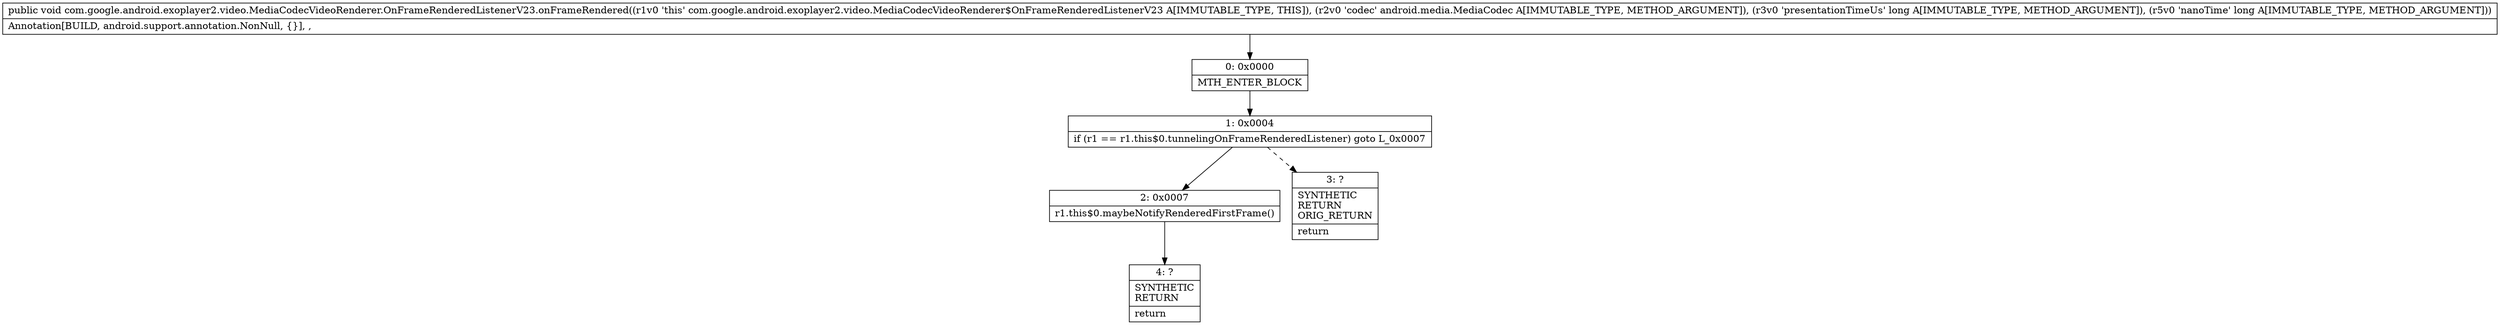 digraph "CFG forcom.google.android.exoplayer2.video.MediaCodecVideoRenderer.OnFrameRenderedListenerV23.onFrameRendered(Landroid\/media\/MediaCodec;JJ)V" {
Node_0 [shape=record,label="{0\:\ 0x0000|MTH_ENTER_BLOCK\l}"];
Node_1 [shape=record,label="{1\:\ 0x0004|if (r1 == r1.this$0.tunnelingOnFrameRenderedListener) goto L_0x0007\l}"];
Node_2 [shape=record,label="{2\:\ 0x0007|r1.this$0.maybeNotifyRenderedFirstFrame()\l}"];
Node_3 [shape=record,label="{3\:\ ?|SYNTHETIC\lRETURN\lORIG_RETURN\l|return\l}"];
Node_4 [shape=record,label="{4\:\ ?|SYNTHETIC\lRETURN\l|return\l}"];
MethodNode[shape=record,label="{public void com.google.android.exoplayer2.video.MediaCodecVideoRenderer.OnFrameRenderedListenerV23.onFrameRendered((r1v0 'this' com.google.android.exoplayer2.video.MediaCodecVideoRenderer$OnFrameRenderedListenerV23 A[IMMUTABLE_TYPE, THIS]), (r2v0 'codec' android.media.MediaCodec A[IMMUTABLE_TYPE, METHOD_ARGUMENT]), (r3v0 'presentationTimeUs' long A[IMMUTABLE_TYPE, METHOD_ARGUMENT]), (r5v0 'nanoTime' long A[IMMUTABLE_TYPE, METHOD_ARGUMENT]))  | Annotation[BUILD, android.support.annotation.NonNull, \{\}], , \l}"];
MethodNode -> Node_0;
Node_0 -> Node_1;
Node_1 -> Node_2;
Node_1 -> Node_3[style=dashed];
Node_2 -> Node_4;
}

